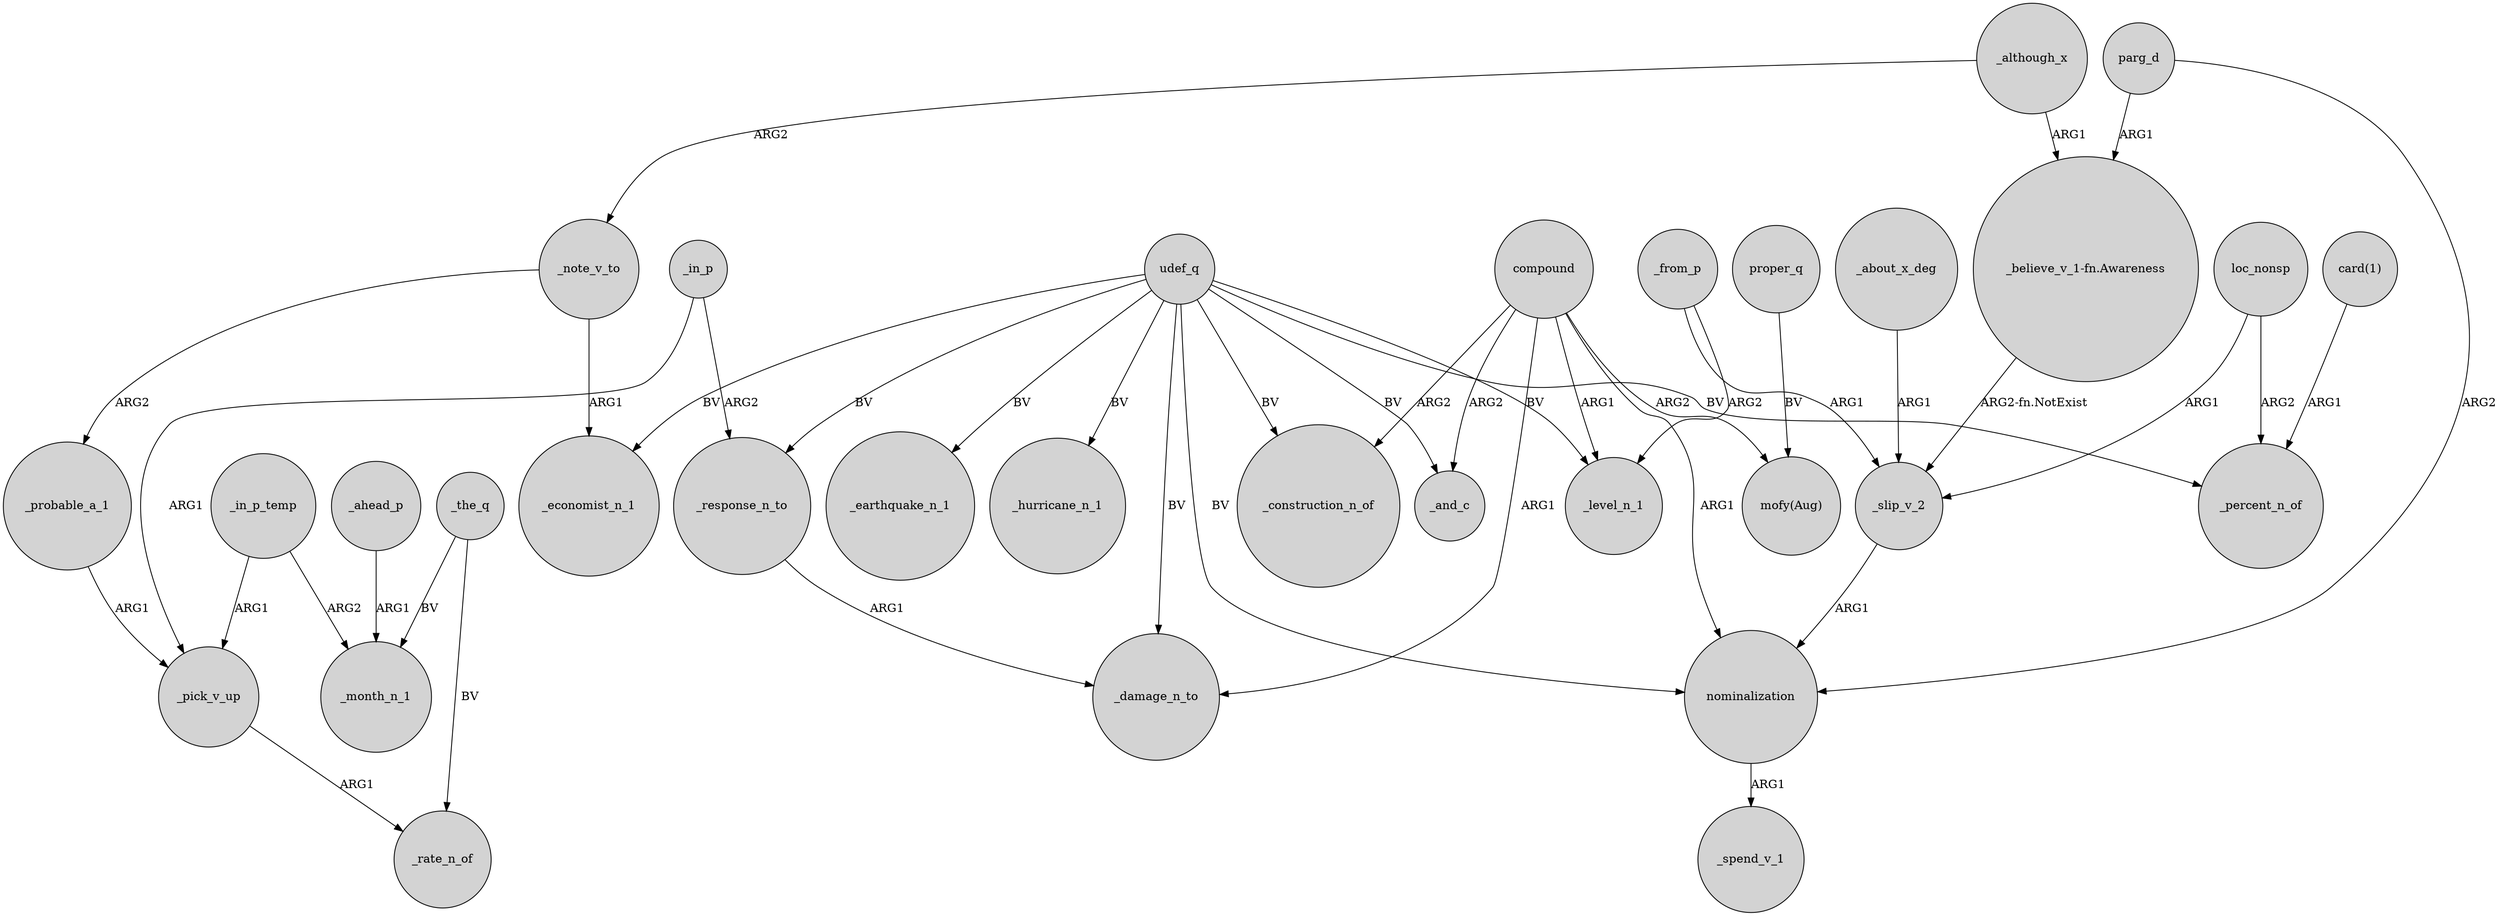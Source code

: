 digraph {
	node [shape=circle style=filled]
	_pick_v_up -> _rate_n_of [label=ARG1]
	_probable_a_1 -> _pick_v_up [label=ARG1]
	"card(1)" -> _percent_n_of [label=ARG1]
	_although_x -> "_believe_v_1-fn.Awareness" [label=ARG1]
	_slip_v_2 -> nominalization [label=ARG1]
	nominalization -> _spend_v_1 [label=ARG1]
	_in_p -> _pick_v_up [label=ARG1]
	_ahead_p -> _month_n_1 [label=ARG1]
	_from_p -> _level_n_1 [label=ARG2]
	compound -> _damage_n_to [label=ARG1]
	_in_p_temp -> _month_n_1 [label=ARG2]
	_about_x_deg -> _slip_v_2 [label=ARG1]
	parg_d -> "_believe_v_1-fn.Awareness" [label=ARG1]
	udef_q -> _economist_n_1 [label=BV]
	"_believe_v_1-fn.Awareness" -> _slip_v_2 [label="ARG2-fn.NotExist"]
	_the_q -> _rate_n_of [label=BV]
	_note_v_to -> _economist_n_1 [label=ARG1]
	_note_v_to -> _probable_a_1 [label=ARG2]
	udef_q -> _level_n_1 [label=BV]
	_although_x -> _note_v_to [label=ARG2]
	_the_q -> _month_n_1 [label=BV]
	_in_p_temp -> _pick_v_up [label=ARG1]
	_in_p -> _response_n_to [label=ARG2]
	compound -> _and_c [label=ARG2]
	udef_q -> _hurricane_n_1 [label=BV]
	_from_p -> _slip_v_2 [label=ARG1]
	udef_q -> _response_n_to [label=BV]
	parg_d -> nominalization [label=ARG2]
	loc_nonsp -> _slip_v_2 [label=ARG1]
	loc_nonsp -> _percent_n_of [label=ARG2]
	proper_q -> "mofy(Aug)" [label=BV]
	udef_q -> _damage_n_to [label=BV]
	udef_q -> nominalization [label=BV]
	_response_n_to -> _damage_n_to [label=ARG1]
	udef_q -> _percent_n_of [label=BV]
	compound -> _construction_n_of [label=ARG2]
	compound -> _level_n_1 [label=ARG1]
	udef_q -> _construction_n_of [label=BV]
	udef_q -> _and_c [label=BV]
	compound -> nominalization [label=ARG1]
	compound -> "mofy(Aug)" [label=ARG2]
	udef_q -> _earthquake_n_1 [label=BV]
}
